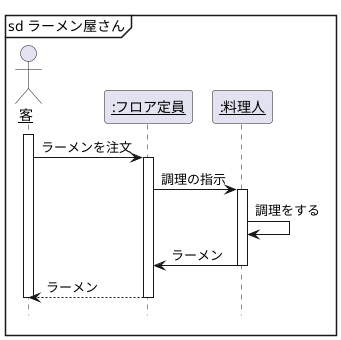 @startuml ラーメン
' ; title ログイン認証
hide footbox
Actor "<u>客</u>" as user
participant "<u>:フロア定員</u>" as custmer 
participant "<u>:料理人</u>" as cook
' participant "会員情報" as entity

mainframe sd ラーメン屋さん
activate user
    user -> custmer: ラーメンを注文
    activate custmer
    custmer -> cook: 調理の指示
        activate cook
            cook -> cook: 調理をする
        custmer <- cook:ラーメン
        deactivate cook
    user <-- custmer: ラーメン
    deactivate custmer
deactivate user    


@enduml